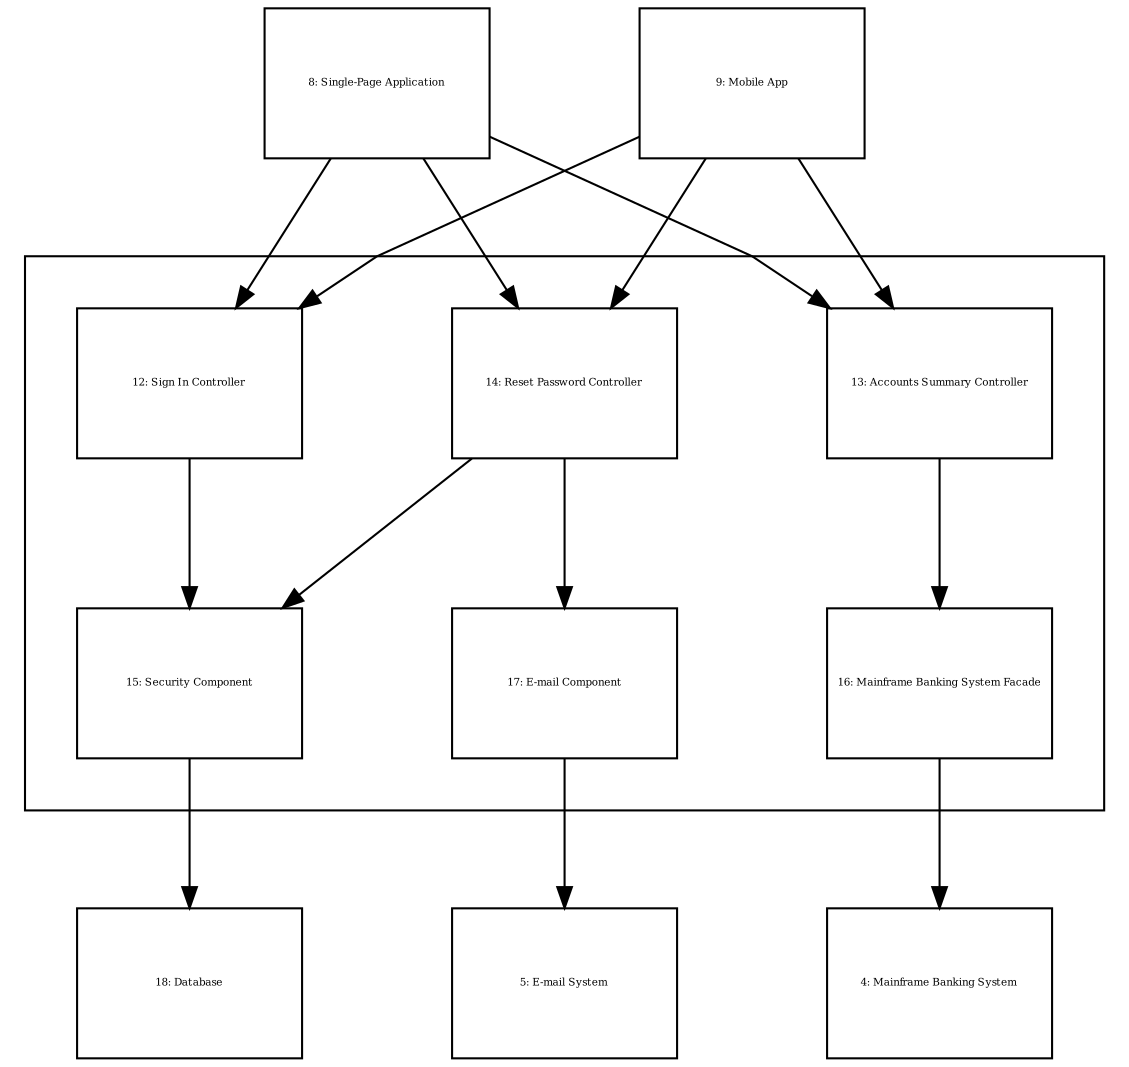 digraph {
  compound=true
  graph [splines=polyline,rankdir=TB,ranksep=1.0,nodesep=1.0,fontsize=5]
  node [shape=box,fontsize=5]
  edge []

  subgraph cluster_11 {
    margin=25
    12 [width=1.500000,height=1.000000,fixedsize=true,id=12,label="12: Sign In Controller"]
    13 [width=1.500000,height=1.000000,fixedsize=true,id=13,label="13: Accounts Summary Controller"]
    14 [width=1.500000,height=1.000000,fixedsize=true,id=14,label="14: Reset Password Controller"]
    15 [width=1.500000,height=1.000000,fixedsize=true,id=15,label="15: Security Component"]
    16 [width=1.500000,height=1.000000,fixedsize=true,id=16,label="16: Mainframe Banking System Facade"]
    17 [width=1.500000,height=1.000000,fixedsize=true,id=17,label="17: E-mail Component"]
  }
  4 [width=1.500000,height=1.000000,fixedsize=true,id=4,label="4: Mainframe Banking System"]
  5 [width=1.500000,height=1.000000,fixedsize=true,id=5,label="5: E-mail System"]
  18 [width=1.500000,height=1.000000,fixedsize=true,id=18,label="18: Database"]
  8 [width=1.500000,height=1.000000,fixedsize=true,id=8,label="8: Single-Page Application"]
  9 [width=1.500000,height=1.000000,fixedsize=true,id=9,label="9: Mobile App"]

  12 -> 15 [id=40]
  13 -> 16 [id=41]
  14 -> 15 [id=42]
  14 -> 17 [id=43]
  8 -> 12 [id=32]
  9 -> 12 [id=36]
  8 -> 14 [id=35]
  8 -> 13 [id=34]
  15 -> 18 [id=44]
  16 -> 4 [id=46]
  17 -> 5 [id=48]
  9 -> 13 [id=38]
  9 -> 14 [id=39]
}